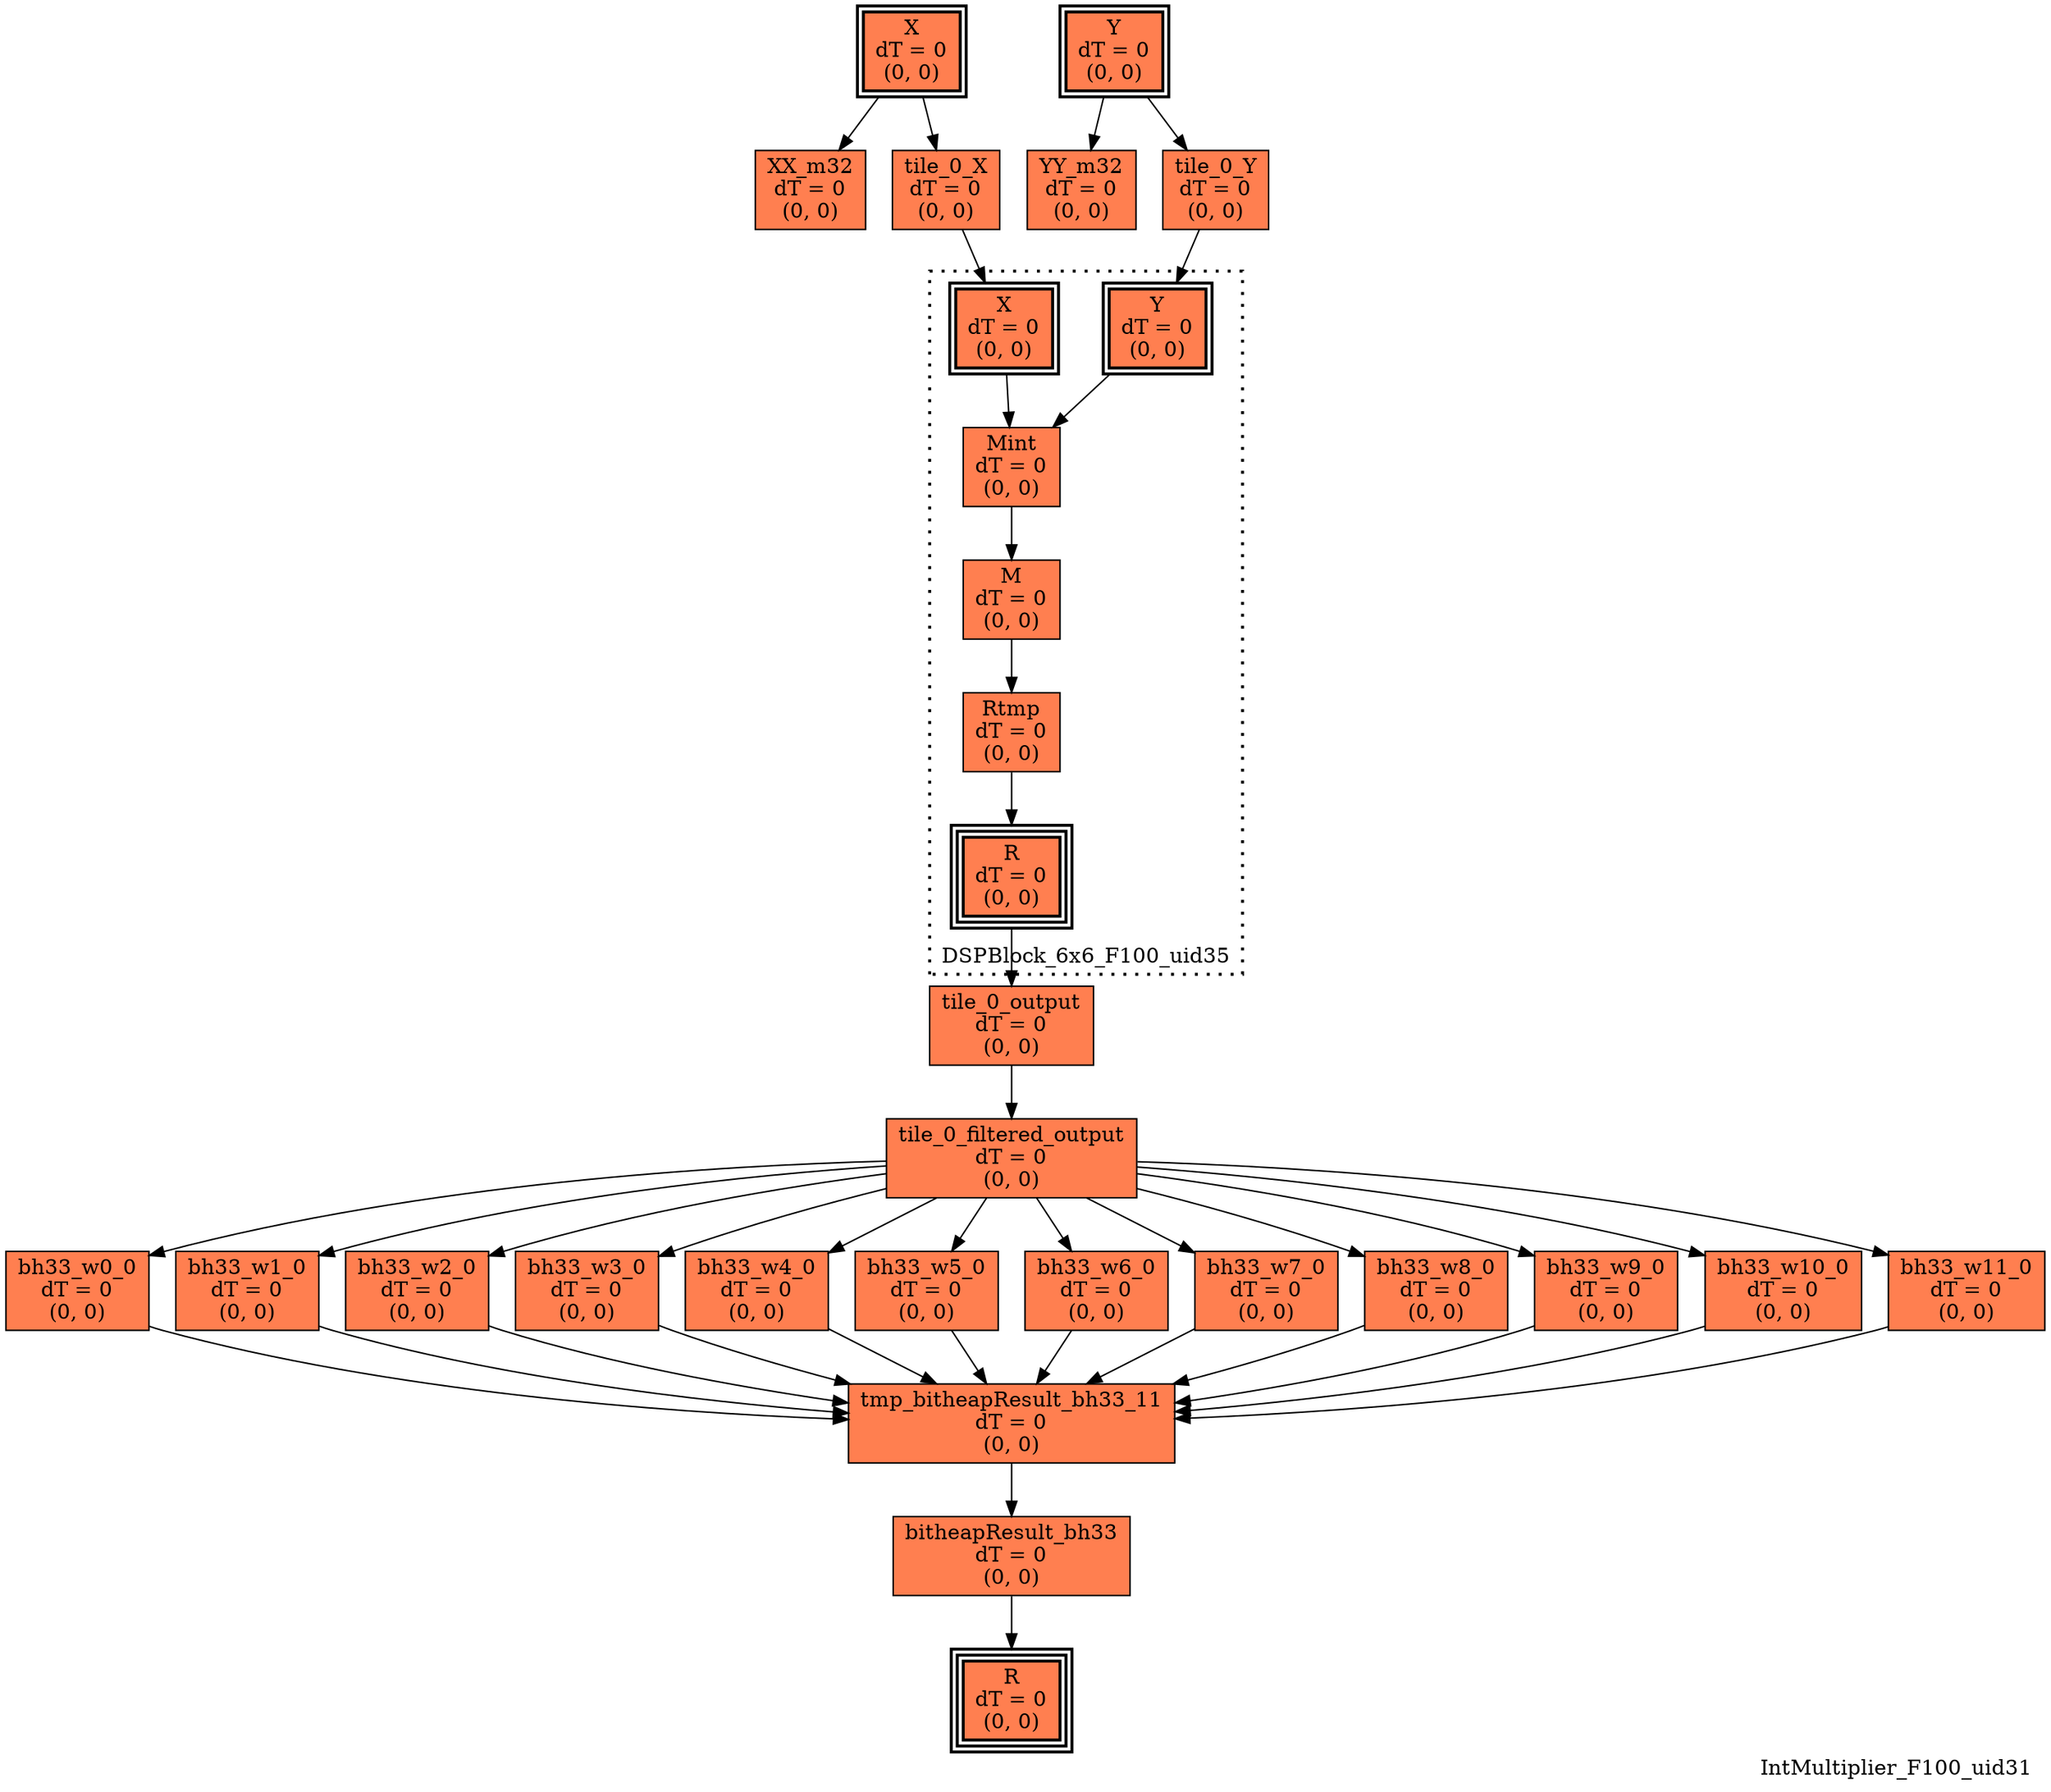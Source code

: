 digraph IntMultiplier_F100_uid31
{
	//graph drawing options
	label=IntMultiplier_F100_uid31;
	labelloc=bottom;
	labeljust=right;
	ratio=auto;
	nodesep=0.25;
	ranksep=0.5;

	//input/output signals of operator IntMultiplier_F100_uid31
	X__IntMultiplier_F100_uid31 [ label="X\ndT = 0\n(0, 0)", shape=box, color=black, style="bold, filled", fillcolor=coral, peripheries=2 ];
	Y__IntMultiplier_F100_uid31 [ label="Y\ndT = 0\n(0, 0)", shape=box, color=black, style="bold, filled", fillcolor=coral, peripheries=2 ];
	R__IntMultiplier_F100_uid31 [ label="R\ndT = 0\n(0, 0)", shape=box, color=black, style="bold, filled", fillcolor=coral, peripheries=3 ];
	{rank=same X__IntMultiplier_F100_uid31, Y__IntMultiplier_F100_uid31};
	{rank=same R__IntMultiplier_F100_uid31};
	//internal signals of operator IntMultiplier_F100_uid31
	XX_m32__IntMultiplier_F100_uid31 [ label="XX_m32\ndT = 0\n(0, 0)", shape=box, color=black, style=filled, fillcolor=coral, peripheries=1 ];
	YY_m32__IntMultiplier_F100_uid31 [ label="YY_m32\ndT = 0\n(0, 0)", shape=box, color=black, style=filled, fillcolor=coral, peripheries=1 ];
	tile_0_X__IntMultiplier_F100_uid31 [ label="tile_0_X\ndT = 0\n(0, 0)", shape=box, color=black, style=filled, fillcolor=coral, peripheries=1 ];
	tile_0_Y__IntMultiplier_F100_uid31 [ label="tile_0_Y\ndT = 0\n(0, 0)", shape=box, color=black, style=filled, fillcolor=coral, peripheries=1 ];
	tile_0_output__IntMultiplier_F100_uid31 [ label="tile_0_output\ndT = 0\n(0, 0)", shape=box, color=black, style=filled, fillcolor=coral, peripheries=1 ];
	tile_0_filtered_output__IntMultiplier_F100_uid31 [ label="tile_0_filtered_output\ndT = 0\n(0, 0)", shape=box, color=black, style=filled, fillcolor=coral, peripheries=1 ];
	bh33_w0_0__IntMultiplier_F100_uid31 [ label="bh33_w0_0\ndT = 0\n(0, 0)", shape=box, color=black, style=filled, fillcolor=coral, peripheries=1 ];
	bh33_w1_0__IntMultiplier_F100_uid31 [ label="bh33_w1_0\ndT = 0\n(0, 0)", shape=box, color=black, style=filled, fillcolor=coral, peripheries=1 ];
	bh33_w2_0__IntMultiplier_F100_uid31 [ label="bh33_w2_0\ndT = 0\n(0, 0)", shape=box, color=black, style=filled, fillcolor=coral, peripheries=1 ];
	bh33_w3_0__IntMultiplier_F100_uid31 [ label="bh33_w3_0\ndT = 0\n(0, 0)", shape=box, color=black, style=filled, fillcolor=coral, peripheries=1 ];
	bh33_w4_0__IntMultiplier_F100_uid31 [ label="bh33_w4_0\ndT = 0\n(0, 0)", shape=box, color=black, style=filled, fillcolor=coral, peripheries=1 ];
	bh33_w5_0__IntMultiplier_F100_uid31 [ label="bh33_w5_0\ndT = 0\n(0, 0)", shape=box, color=black, style=filled, fillcolor=coral, peripheries=1 ];
	bh33_w6_0__IntMultiplier_F100_uid31 [ label="bh33_w6_0\ndT = 0\n(0, 0)", shape=box, color=black, style=filled, fillcolor=coral, peripheries=1 ];
	bh33_w7_0__IntMultiplier_F100_uid31 [ label="bh33_w7_0\ndT = 0\n(0, 0)", shape=box, color=black, style=filled, fillcolor=coral, peripheries=1 ];
	bh33_w8_0__IntMultiplier_F100_uid31 [ label="bh33_w8_0\ndT = 0\n(0, 0)", shape=box, color=black, style=filled, fillcolor=coral, peripheries=1 ];
	bh33_w9_0__IntMultiplier_F100_uid31 [ label="bh33_w9_0\ndT = 0\n(0, 0)", shape=box, color=black, style=filled, fillcolor=coral, peripheries=1 ];
	bh33_w10_0__IntMultiplier_F100_uid31 [ label="bh33_w10_0\ndT = 0\n(0, 0)", shape=box, color=black, style=filled, fillcolor=coral, peripheries=1 ];
	bh33_w11_0__IntMultiplier_F100_uid31 [ label="bh33_w11_0\ndT = 0\n(0, 0)", shape=box, color=black, style=filled, fillcolor=coral, peripheries=1 ];
	tmp_bitheapResult_bh33_11__IntMultiplier_F100_uid31 [ label="tmp_bitheapResult_bh33_11\ndT = 0\n(0, 0)", shape=box, color=black, style=filled, fillcolor=coral, peripheries=1 ];
	bitheapResult_bh33__IntMultiplier_F100_uid31 [ label="bitheapResult_bh33\ndT = 0\n(0, 0)", shape=box, color=black, style=filled, fillcolor=coral, peripheries=1 ];

	//subcomponents of operator IntMultiplier_F100_uid31

	subgraph cluster_DSPBlock_6x6_F100_uid35
	{
		//graph drawing options
		label=DSPBlock_6x6_F100_uid35;
		labelloc=bottom;
		labeljust=right;
		style="bold, dotted";
		ratio=auto;
		nodesep=0.25;
		ranksep=0.5;

		//input/output signals of operator DSPBlock_6x6_F100_uid35
		X__DSPBlock_6x6_F100_uid35 [ label="X\ndT = 0\n(0, 0)", shape=box, color=black, style="bold, filled", fillcolor=coral, peripheries=2 ];
		Y__DSPBlock_6x6_F100_uid35 [ label="Y\ndT = 0\n(0, 0)", shape=box, color=black, style="bold, filled", fillcolor=coral, peripheries=2 ];
		R__DSPBlock_6x6_F100_uid35 [ label="R\ndT = 0\n(0, 0)", shape=box, color=black, style="bold, filled", fillcolor=coral, peripheries=3 ];
		{rank=same X__DSPBlock_6x6_F100_uid35, Y__DSPBlock_6x6_F100_uid35};
		{rank=same R__DSPBlock_6x6_F100_uid35};
		//internal signals of operator DSPBlock_6x6_F100_uid35
		Mint__DSPBlock_6x6_F100_uid35 [ label="Mint\ndT = 0\n(0, 0)", shape=box, color=black, style=filled, fillcolor=coral, peripheries=1 ];
		M__DSPBlock_6x6_F100_uid35 [ label="M\ndT = 0\n(0, 0)", shape=box, color=black, style=filled, fillcolor=coral, peripheries=1 ];
		Rtmp__DSPBlock_6x6_F100_uid35 [ label="Rtmp\ndT = 0\n(0, 0)", shape=box, color=black, style=filled, fillcolor=coral, peripheries=1 ];

		//subcomponents of operator DSPBlock_6x6_F100_uid35

		//input and internal signal connections of operator DSPBlock_6x6_F100_uid35
		X__DSPBlock_6x6_F100_uid35 -> Mint__DSPBlock_6x6_F100_uid35 [ arrowhead=normal, arrowsize=1.0, arrowtail=normal, color=black, dir=forward  ];
		Y__DSPBlock_6x6_F100_uid35 -> Mint__DSPBlock_6x6_F100_uid35 [ arrowhead=normal, arrowsize=1.0, arrowtail=normal, color=black, dir=forward  ];
		Mint__DSPBlock_6x6_F100_uid35 -> M__DSPBlock_6x6_F100_uid35 [ arrowhead=normal, arrowsize=1.0, arrowtail=normal, color=black, dir=forward  ];
		M__DSPBlock_6x6_F100_uid35 -> Rtmp__DSPBlock_6x6_F100_uid35 [ arrowhead=normal, arrowsize=1.0, arrowtail=normal, color=black, dir=forward  ];
		Rtmp__DSPBlock_6x6_F100_uid35 -> R__DSPBlock_6x6_F100_uid35 [ arrowhead=normal, arrowsize=1.0, arrowtail=normal, color=black, dir=forward  ];
	}

		//output signal connections of operator DSPBlock_6x6_F100_uid35
		R__DSPBlock_6x6_F100_uid35 -> tile_0_output__IntMultiplier_F100_uid31 [ arrowhead=normal, arrowsize=1.0, arrowtail=normal, color=black, dir=forward  ];

	//input and internal signal connections of operator IntMultiplier_F100_uid31
	X__IntMultiplier_F100_uid31 -> XX_m32__IntMultiplier_F100_uid31 [ arrowhead=normal, arrowsize=1.0, arrowtail=normal, color=black, dir=forward  ];
	X__IntMultiplier_F100_uid31 -> tile_0_X__IntMultiplier_F100_uid31 [ arrowhead=normal, arrowsize=1.0, arrowtail=normal, color=black, dir=forward  ];
	Y__IntMultiplier_F100_uid31 -> YY_m32__IntMultiplier_F100_uid31 [ arrowhead=normal, arrowsize=1.0, arrowtail=normal, color=black, dir=forward  ];
	Y__IntMultiplier_F100_uid31 -> tile_0_Y__IntMultiplier_F100_uid31 [ arrowhead=normal, arrowsize=1.0, arrowtail=normal, color=black, dir=forward  ];
	tile_0_X__IntMultiplier_F100_uid31 -> X__DSPBlock_6x6_F100_uid35 [ arrowhead=normal, arrowsize=1.0, arrowtail=normal, color=black, dir=forward  ];
	tile_0_Y__IntMultiplier_F100_uid31 -> Y__DSPBlock_6x6_F100_uid35 [ arrowhead=normal, arrowsize=1.0, arrowtail=normal, color=black, dir=forward  ];
	tile_0_output__IntMultiplier_F100_uid31 -> tile_0_filtered_output__IntMultiplier_F100_uid31 [ arrowhead=normal, arrowsize=1.0, arrowtail=normal, color=black, dir=forward  ];
	tile_0_filtered_output__IntMultiplier_F100_uid31 -> bh33_w0_0__IntMultiplier_F100_uid31 [ arrowhead=normal, arrowsize=1.0, arrowtail=normal, color=black, dir=forward  ];
	tile_0_filtered_output__IntMultiplier_F100_uid31 -> bh33_w1_0__IntMultiplier_F100_uid31 [ arrowhead=normal, arrowsize=1.0, arrowtail=normal, color=black, dir=forward  ];
	tile_0_filtered_output__IntMultiplier_F100_uid31 -> bh33_w2_0__IntMultiplier_F100_uid31 [ arrowhead=normal, arrowsize=1.0, arrowtail=normal, color=black, dir=forward  ];
	tile_0_filtered_output__IntMultiplier_F100_uid31 -> bh33_w3_0__IntMultiplier_F100_uid31 [ arrowhead=normal, arrowsize=1.0, arrowtail=normal, color=black, dir=forward  ];
	tile_0_filtered_output__IntMultiplier_F100_uid31 -> bh33_w4_0__IntMultiplier_F100_uid31 [ arrowhead=normal, arrowsize=1.0, arrowtail=normal, color=black, dir=forward  ];
	tile_0_filtered_output__IntMultiplier_F100_uid31 -> bh33_w5_0__IntMultiplier_F100_uid31 [ arrowhead=normal, arrowsize=1.0, arrowtail=normal, color=black, dir=forward  ];
	tile_0_filtered_output__IntMultiplier_F100_uid31 -> bh33_w6_0__IntMultiplier_F100_uid31 [ arrowhead=normal, arrowsize=1.0, arrowtail=normal, color=black, dir=forward  ];
	tile_0_filtered_output__IntMultiplier_F100_uid31 -> bh33_w7_0__IntMultiplier_F100_uid31 [ arrowhead=normal, arrowsize=1.0, arrowtail=normal, color=black, dir=forward  ];
	tile_0_filtered_output__IntMultiplier_F100_uid31 -> bh33_w8_0__IntMultiplier_F100_uid31 [ arrowhead=normal, arrowsize=1.0, arrowtail=normal, color=black, dir=forward  ];
	tile_0_filtered_output__IntMultiplier_F100_uid31 -> bh33_w9_0__IntMultiplier_F100_uid31 [ arrowhead=normal, arrowsize=1.0, arrowtail=normal, color=black, dir=forward  ];
	tile_0_filtered_output__IntMultiplier_F100_uid31 -> bh33_w10_0__IntMultiplier_F100_uid31 [ arrowhead=normal, arrowsize=1.0, arrowtail=normal, color=black, dir=forward  ];
	tile_0_filtered_output__IntMultiplier_F100_uid31 -> bh33_w11_0__IntMultiplier_F100_uid31 [ arrowhead=normal, arrowsize=1.0, arrowtail=normal, color=black, dir=forward  ];
	bh33_w0_0__IntMultiplier_F100_uid31 -> tmp_bitheapResult_bh33_11__IntMultiplier_F100_uid31 [ arrowhead=normal, arrowsize=1.0, arrowtail=normal, color=black, dir=forward  ];
	bh33_w1_0__IntMultiplier_F100_uid31 -> tmp_bitheapResult_bh33_11__IntMultiplier_F100_uid31 [ arrowhead=normal, arrowsize=1.0, arrowtail=normal, color=black, dir=forward  ];
	bh33_w2_0__IntMultiplier_F100_uid31 -> tmp_bitheapResult_bh33_11__IntMultiplier_F100_uid31 [ arrowhead=normal, arrowsize=1.0, arrowtail=normal, color=black, dir=forward  ];
	bh33_w3_0__IntMultiplier_F100_uid31 -> tmp_bitheapResult_bh33_11__IntMultiplier_F100_uid31 [ arrowhead=normal, arrowsize=1.0, arrowtail=normal, color=black, dir=forward  ];
	bh33_w4_0__IntMultiplier_F100_uid31 -> tmp_bitheapResult_bh33_11__IntMultiplier_F100_uid31 [ arrowhead=normal, arrowsize=1.0, arrowtail=normal, color=black, dir=forward  ];
	bh33_w5_0__IntMultiplier_F100_uid31 -> tmp_bitheapResult_bh33_11__IntMultiplier_F100_uid31 [ arrowhead=normal, arrowsize=1.0, arrowtail=normal, color=black, dir=forward  ];
	bh33_w6_0__IntMultiplier_F100_uid31 -> tmp_bitheapResult_bh33_11__IntMultiplier_F100_uid31 [ arrowhead=normal, arrowsize=1.0, arrowtail=normal, color=black, dir=forward  ];
	bh33_w7_0__IntMultiplier_F100_uid31 -> tmp_bitheapResult_bh33_11__IntMultiplier_F100_uid31 [ arrowhead=normal, arrowsize=1.0, arrowtail=normal, color=black, dir=forward  ];
	bh33_w8_0__IntMultiplier_F100_uid31 -> tmp_bitheapResult_bh33_11__IntMultiplier_F100_uid31 [ arrowhead=normal, arrowsize=1.0, arrowtail=normal, color=black, dir=forward  ];
	bh33_w9_0__IntMultiplier_F100_uid31 -> tmp_bitheapResult_bh33_11__IntMultiplier_F100_uid31 [ arrowhead=normal, arrowsize=1.0, arrowtail=normal, color=black, dir=forward  ];
	bh33_w10_0__IntMultiplier_F100_uid31 -> tmp_bitheapResult_bh33_11__IntMultiplier_F100_uid31 [ arrowhead=normal, arrowsize=1.0, arrowtail=normal, color=black, dir=forward  ];
	bh33_w11_0__IntMultiplier_F100_uid31 -> tmp_bitheapResult_bh33_11__IntMultiplier_F100_uid31 [ arrowhead=normal, arrowsize=1.0, arrowtail=normal, color=black, dir=forward  ];
	tmp_bitheapResult_bh33_11__IntMultiplier_F100_uid31 -> bitheapResult_bh33__IntMultiplier_F100_uid31 [ arrowhead=normal, arrowsize=1.0, arrowtail=normal, color=black, dir=forward  ];
	bitheapResult_bh33__IntMultiplier_F100_uid31 -> R__IntMultiplier_F100_uid31 [ arrowhead=normal, arrowsize=1.0, arrowtail=normal, color=black, dir=forward  ];
}


